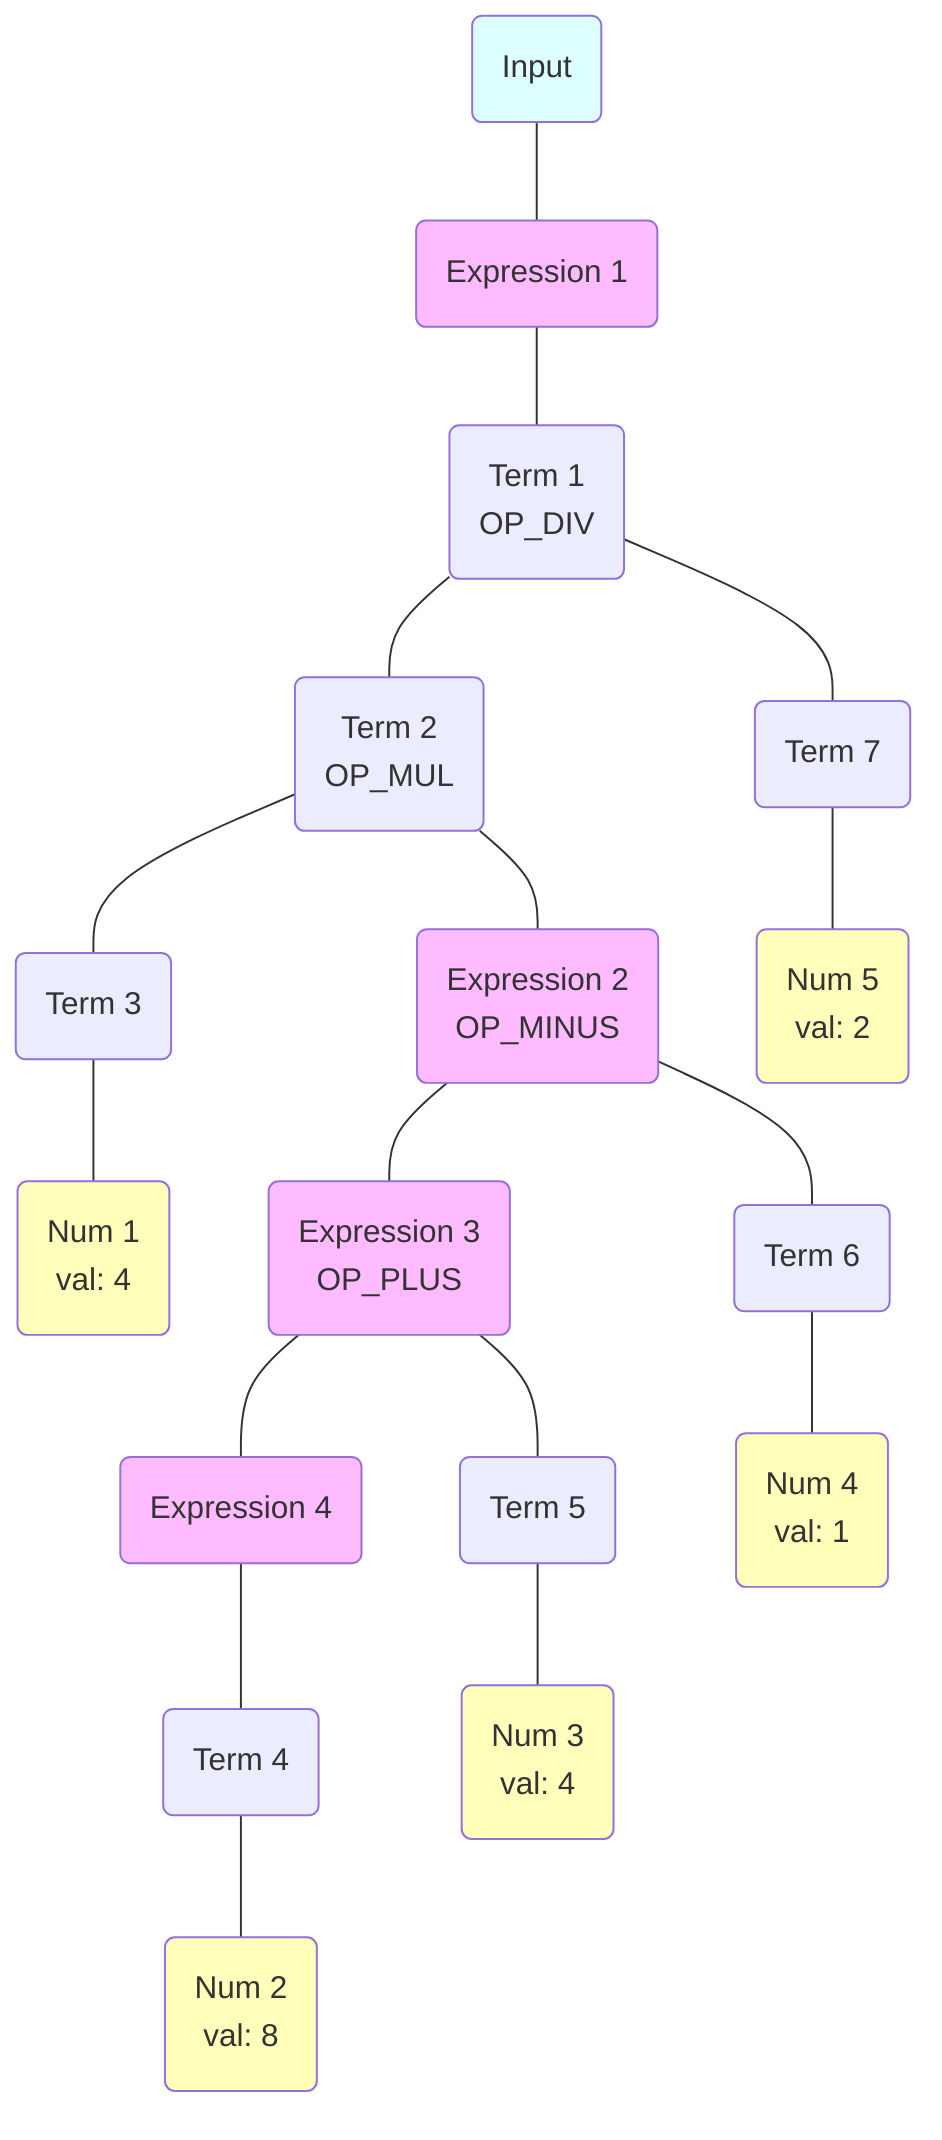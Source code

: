 flowchart TB
    i1 --- e1 --- t1 --- t2 --- t3 --- n1
    t2 --- e2 --- e3 --- e4 --- t4 --- n2
    e3 --- t5 --- n3
    e2 --- t6 --- n4
    t1 --- t7 --- n5

    style i1 fill:#dff;
    i1(Input)

    classDef Expression fill:#fbf;
    class e1,e2,e3,e4 Expression
    e1(Expression 1)
    e2(Expression 2<br>OP_MINUS)
    e3(Expression 3<br>OP_PLUS)
    e4(Expression 4)

    t1(Term 1<br>OP_DIV)
    t2(Term 2<br>OP_MUL)
    t3(Term 3)
    t4(Term 4)
    t5(Term 5)
    t6(Term 6)
    t7(Term 7)

    classDef Num fill:#ffb;
    class n1,n2,n3,n4,n5 Num
    n1(Num 1<br>val: 4)
    n2(Num 2<br>val: 8)
    n3(Num 3<br>val: 4)
    n4(Num 4<br>val: 1)
    n5(Num 5<br>val: 2)